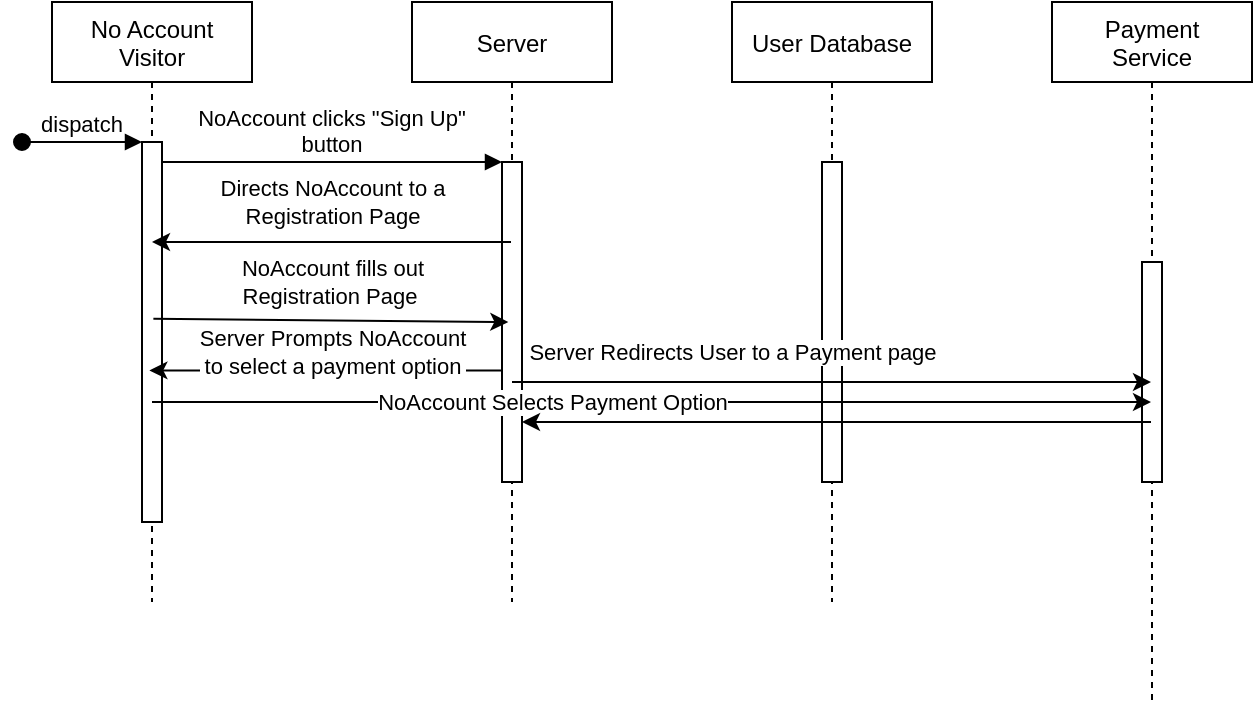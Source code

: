 <mxfile version="14.4.2" type="github">
  <diagram id="kgpKYQtTHZ0yAKxKKP6v" name="Page-1">
    <mxGraphModel dx="469" dy="298" grid="1" gridSize="10" guides="1" tooltips="1" connect="1" arrows="1" fold="1" page="1" pageScale="1" pageWidth="850" pageHeight="1100" math="0" shadow="0">
      <root>
        <mxCell id="0" />
        <mxCell id="1" parent="0" />
        <mxCell id="3nuBFxr9cyL0pnOWT2aG-1" value="No Account &#xa;Visitor" style="shape=umlLifeline;perimeter=lifelinePerimeter;container=1;collapsible=0;recursiveResize=0;rounded=0;shadow=0;strokeWidth=1;" parent="1" vertex="1">
          <mxGeometry x="120" y="80" width="100" height="300" as="geometry" />
        </mxCell>
        <mxCell id="3nuBFxr9cyL0pnOWT2aG-2" value="" style="points=[];perimeter=orthogonalPerimeter;rounded=0;shadow=0;strokeWidth=1;" parent="3nuBFxr9cyL0pnOWT2aG-1" vertex="1">
          <mxGeometry x="45" y="70" width="10" height="190" as="geometry" />
        </mxCell>
        <mxCell id="3nuBFxr9cyL0pnOWT2aG-3" value="dispatch" style="verticalAlign=bottom;startArrow=oval;endArrow=block;startSize=8;shadow=0;strokeWidth=1;" parent="3nuBFxr9cyL0pnOWT2aG-1" target="3nuBFxr9cyL0pnOWT2aG-2" edge="1">
          <mxGeometry relative="1" as="geometry">
            <mxPoint x="-15" y="70" as="sourcePoint" />
          </mxGeometry>
        </mxCell>
        <mxCell id="3nuBFxr9cyL0pnOWT2aG-5" value="Server" style="shape=umlLifeline;perimeter=lifelinePerimeter;container=1;collapsible=0;recursiveResize=0;rounded=0;shadow=0;strokeWidth=1;" parent="1" vertex="1">
          <mxGeometry x="300" y="80" width="100" height="300" as="geometry" />
        </mxCell>
        <mxCell id="3nuBFxr9cyL0pnOWT2aG-6" value="" style="points=[];perimeter=orthogonalPerimeter;rounded=0;shadow=0;strokeWidth=1;" parent="3nuBFxr9cyL0pnOWT2aG-5" vertex="1">
          <mxGeometry x="45" y="80" width="10" height="160" as="geometry" />
        </mxCell>
        <mxCell id="3nuBFxr9cyL0pnOWT2aG-8" value="NoAccount clicks &quot;Sign Up&quot;&#xa;button" style="verticalAlign=bottom;endArrow=block;entryX=0;entryY=0;shadow=0;strokeWidth=1;" parent="1" source="3nuBFxr9cyL0pnOWT2aG-2" target="3nuBFxr9cyL0pnOWT2aG-6" edge="1">
          <mxGeometry relative="1" as="geometry">
            <mxPoint x="275" y="160" as="sourcePoint" />
          </mxGeometry>
        </mxCell>
        <mxCell id="-NSWMfCB8tCSqsu4tZkX-1" value="User Database" style="shape=umlLifeline;perimeter=lifelinePerimeter;container=1;collapsible=0;recursiveResize=0;rounded=0;shadow=0;strokeWidth=1;" vertex="1" parent="1">
          <mxGeometry x="460" y="80" width="100" height="300" as="geometry" />
        </mxCell>
        <mxCell id="-NSWMfCB8tCSqsu4tZkX-2" value="" style="points=[];perimeter=orthogonalPerimeter;rounded=0;shadow=0;strokeWidth=1;" vertex="1" parent="-NSWMfCB8tCSqsu4tZkX-1">
          <mxGeometry x="45" y="80" width="10" height="160" as="geometry" />
        </mxCell>
        <mxCell id="-NSWMfCB8tCSqsu4tZkX-3" value="Payment &#xa;Service" style="shape=umlLifeline;perimeter=lifelinePerimeter;container=1;collapsible=0;recursiveResize=0;rounded=0;shadow=0;strokeWidth=1;" vertex="1" parent="1">
          <mxGeometry x="620" y="80" width="100" height="350" as="geometry" />
        </mxCell>
        <mxCell id="-NSWMfCB8tCSqsu4tZkX-4" value="" style="points=[];perimeter=orthogonalPerimeter;rounded=0;shadow=0;strokeWidth=1;" vertex="1" parent="-NSWMfCB8tCSqsu4tZkX-3">
          <mxGeometry x="45" y="130" width="10" height="110" as="geometry" />
        </mxCell>
        <mxCell id="-NSWMfCB8tCSqsu4tZkX-5" value="" style="endArrow=classic;html=1;" edge="1" parent="1" source="3nuBFxr9cyL0pnOWT2aG-5" target="3nuBFxr9cyL0pnOWT2aG-1">
          <mxGeometry width="50" height="50" relative="1" as="geometry">
            <mxPoint x="140" y="190" as="sourcePoint" />
            <mxPoint x="190" y="140" as="targetPoint" />
            <Array as="points">
              <mxPoint x="260" y="200" />
            </Array>
          </mxGeometry>
        </mxCell>
        <mxCell id="-NSWMfCB8tCSqsu4tZkX-6" value="Directs NoAccount to a &lt;br&gt;Registration Page" style="edgeLabel;html=1;align=center;verticalAlign=middle;resizable=0;points=[];" vertex="1" connectable="0" parent="-NSWMfCB8tCSqsu4tZkX-5">
          <mxGeometry x="-0.138" y="1" relative="1" as="geometry">
            <mxPoint x="-12.36" y="-21" as="offset" />
          </mxGeometry>
        </mxCell>
        <mxCell id="-NSWMfCB8tCSqsu4tZkX-7" value="" style="endArrow=classic;html=1;exitX=0.507;exitY=0.528;exitDx=0;exitDy=0;exitPerimeter=0;entryX=0.314;entryY=0.5;entryDx=0;entryDy=0;entryPerimeter=0;" edge="1" parent="1" source="3nuBFxr9cyL0pnOWT2aG-1" target="3nuBFxr9cyL0pnOWT2aG-6">
          <mxGeometry width="50" height="50" relative="1" as="geometry">
            <mxPoint x="310" y="290" as="sourcePoint" />
            <mxPoint x="360" y="240" as="targetPoint" />
          </mxGeometry>
        </mxCell>
        <mxCell id="-NSWMfCB8tCSqsu4tZkX-8" value="NoAccount fills out &lt;br&gt;Registration Page&amp;nbsp;" style="edgeLabel;html=1;align=center;verticalAlign=middle;resizable=0;points=[];" vertex="1" connectable="0" parent="-NSWMfCB8tCSqsu4tZkX-7">
          <mxGeometry x="0.51" relative="1" as="geometry">
            <mxPoint x="-44.98" y="-19.61" as="offset" />
          </mxGeometry>
        </mxCell>
        <mxCell id="-NSWMfCB8tCSqsu4tZkX-9" value="" style="endArrow=classic;html=1;entryX=0.369;entryY=0.601;entryDx=0;entryDy=0;entryPerimeter=0;" edge="1" parent="1" source="3nuBFxr9cyL0pnOWT2aG-6" target="3nuBFxr9cyL0pnOWT2aG-2">
          <mxGeometry width="50" height="50" relative="1" as="geometry">
            <mxPoint x="340" y="190" as="sourcePoint" />
            <mxPoint x="390" y="140" as="targetPoint" />
          </mxGeometry>
        </mxCell>
        <mxCell id="-NSWMfCB8tCSqsu4tZkX-10" value="Server Prompts NoAccount&lt;br&gt;to select a payment option" style="edgeLabel;html=1;align=center;verticalAlign=middle;resizable=0;points=[];" vertex="1" connectable="0" parent="-NSWMfCB8tCSqsu4tZkX-9">
          <mxGeometry x="0.092" y="2" relative="1" as="geometry">
            <mxPoint x="11" y="-11.19" as="offset" />
          </mxGeometry>
        </mxCell>
        <mxCell id="-NSWMfCB8tCSqsu4tZkX-11" value="" style="endArrow=classic;html=1;" edge="1" parent="1" source="3nuBFxr9cyL0pnOWT2aG-1" target="-NSWMfCB8tCSqsu4tZkX-3">
          <mxGeometry width="50" height="50" relative="1" as="geometry">
            <mxPoint x="360" y="260" as="sourcePoint" />
            <mxPoint x="600" y="210" as="targetPoint" />
            <Array as="points">
              <mxPoint x="430" y="280" />
            </Array>
          </mxGeometry>
        </mxCell>
        <mxCell id="-NSWMfCB8tCSqsu4tZkX-12" value="NoAccount Selects Payment Option" style="edgeLabel;html=1;align=center;verticalAlign=middle;resizable=0;points=[];" vertex="1" connectable="0" parent="-NSWMfCB8tCSqsu4tZkX-11">
          <mxGeometry x="-0.822" relative="1" as="geometry">
            <mxPoint x="155.5" as="offset" />
          </mxGeometry>
        </mxCell>
        <mxCell id="-NSWMfCB8tCSqsu4tZkX-13" value="" style="endArrow=classic;html=1;" edge="1" parent="1" source="3nuBFxr9cyL0pnOWT2aG-5" target="-NSWMfCB8tCSqsu4tZkX-3">
          <mxGeometry width="50" height="50" relative="1" as="geometry">
            <mxPoint x="430" y="230" as="sourcePoint" />
            <mxPoint x="480" y="180" as="targetPoint" />
            <Array as="points">
              <mxPoint x="540" y="270" />
            </Array>
          </mxGeometry>
        </mxCell>
        <mxCell id="-NSWMfCB8tCSqsu4tZkX-14" value="Server Redirects User to a Payment page" style="edgeLabel;html=1;align=center;verticalAlign=middle;resizable=0;points=[];" vertex="1" connectable="0" parent="-NSWMfCB8tCSqsu4tZkX-13">
          <mxGeometry x="-0.342" y="-1" relative="1" as="geometry">
            <mxPoint x="4.93" y="-16" as="offset" />
          </mxGeometry>
        </mxCell>
        <mxCell id="-NSWMfCB8tCSqsu4tZkX-15" value="" style="endArrow=classic;html=1;" edge="1" parent="1" source="-NSWMfCB8tCSqsu4tZkX-3" target="3nuBFxr9cyL0pnOWT2aG-6">
          <mxGeometry width="50" height="50" relative="1" as="geometry">
            <mxPoint x="440" y="260" as="sourcePoint" />
            <mxPoint x="440" y="310" as="targetPoint" />
            <Array as="points">
              <mxPoint x="490" y="290" />
            </Array>
          </mxGeometry>
        </mxCell>
      </root>
    </mxGraphModel>
  </diagram>
</mxfile>
